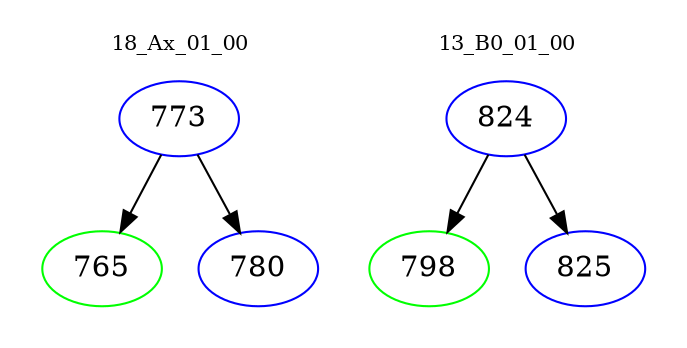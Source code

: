 digraph{
subgraph cluster_0 {
color = white
label = "18_Ax_01_00";
fontsize=10;
T0_773 [label="773", color="blue"]
T0_773 -> T0_765 [color="black"]
T0_765 [label="765", color="green"]
T0_773 -> T0_780 [color="black"]
T0_780 [label="780", color="blue"]
}
subgraph cluster_1 {
color = white
label = "13_B0_01_00";
fontsize=10;
T1_824 [label="824", color="blue"]
T1_824 -> T1_798 [color="black"]
T1_798 [label="798", color="green"]
T1_824 -> T1_825 [color="black"]
T1_825 [label="825", color="blue"]
}
}
